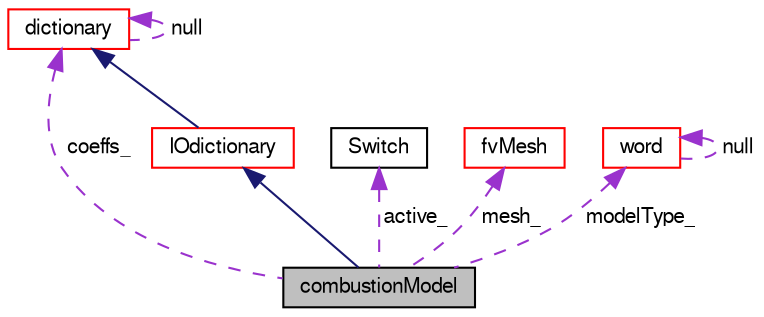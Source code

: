 digraph "combustionModel"
{
  bgcolor="transparent";
  edge [fontname="FreeSans",fontsize="10",labelfontname="FreeSans",labelfontsize="10"];
  node [fontname="FreeSans",fontsize="10",shape=record];
  Node23 [label="combustionModel",height=0.2,width=0.4,color="black", fillcolor="grey75", style="filled", fontcolor="black"];
  Node24 -> Node23 [dir="back",color="midnightblue",fontsize="10",style="solid",fontname="FreeSans"];
  Node24 [label="IOdictionary",height=0.2,width=0.4,color="red",URL="$a26158.html",tooltip="IOdictionary is derived from dictionary and IOobject to give the dictionary automatic IO functionalit..."];
  Node32 -> Node24 [dir="back",color="midnightblue",fontsize="10",style="solid",fontname="FreeSans"];
  Node32 [label="dictionary",height=0.2,width=0.4,color="red",URL="$a26014.html",tooltip="A list of keyword definitions, which are a keyword followed by any number of values (e..."];
  Node32 -> Node32 [dir="back",color="darkorchid3",fontsize="10",style="dashed",label=" null" ,fontname="FreeSans"];
  Node45 -> Node23 [dir="back",color="darkorchid3",fontsize="10",style="dashed",label=" active_" ,fontname="FreeSans"];
  Node45 [label="Switch",height=0.2,width=0.4,color="black",URL="$a27626.html",tooltip="A simple wrapper around bool so that it can be read as a word: true/false, on/off, yes/no, y/n, t/f, or none. "];
  Node46 -> Node23 [dir="back",color="darkorchid3",fontsize="10",style="dashed",label=" mesh_" ,fontname="FreeSans"];
  Node46 [label="fvMesh",height=0.2,width=0.4,color="red",URL="$a22766.html",tooltip="Mesh data needed to do the Finite Volume discretisation. "];
  Node32 -> Node23 [dir="back",color="darkorchid3",fontsize="10",style="dashed",label=" coeffs_" ,fontname="FreeSans"];
  Node51 -> Node23 [dir="back",color="darkorchid3",fontsize="10",style="dashed",label=" modelType_" ,fontname="FreeSans"];
  Node51 [label="word",height=0.2,width=0.4,color="red",URL="$a28258.html",tooltip="A class for handling words, derived from string. "];
  Node51 -> Node51 [dir="back",color="darkorchid3",fontsize="10",style="dashed",label=" null" ,fontname="FreeSans"];
}
